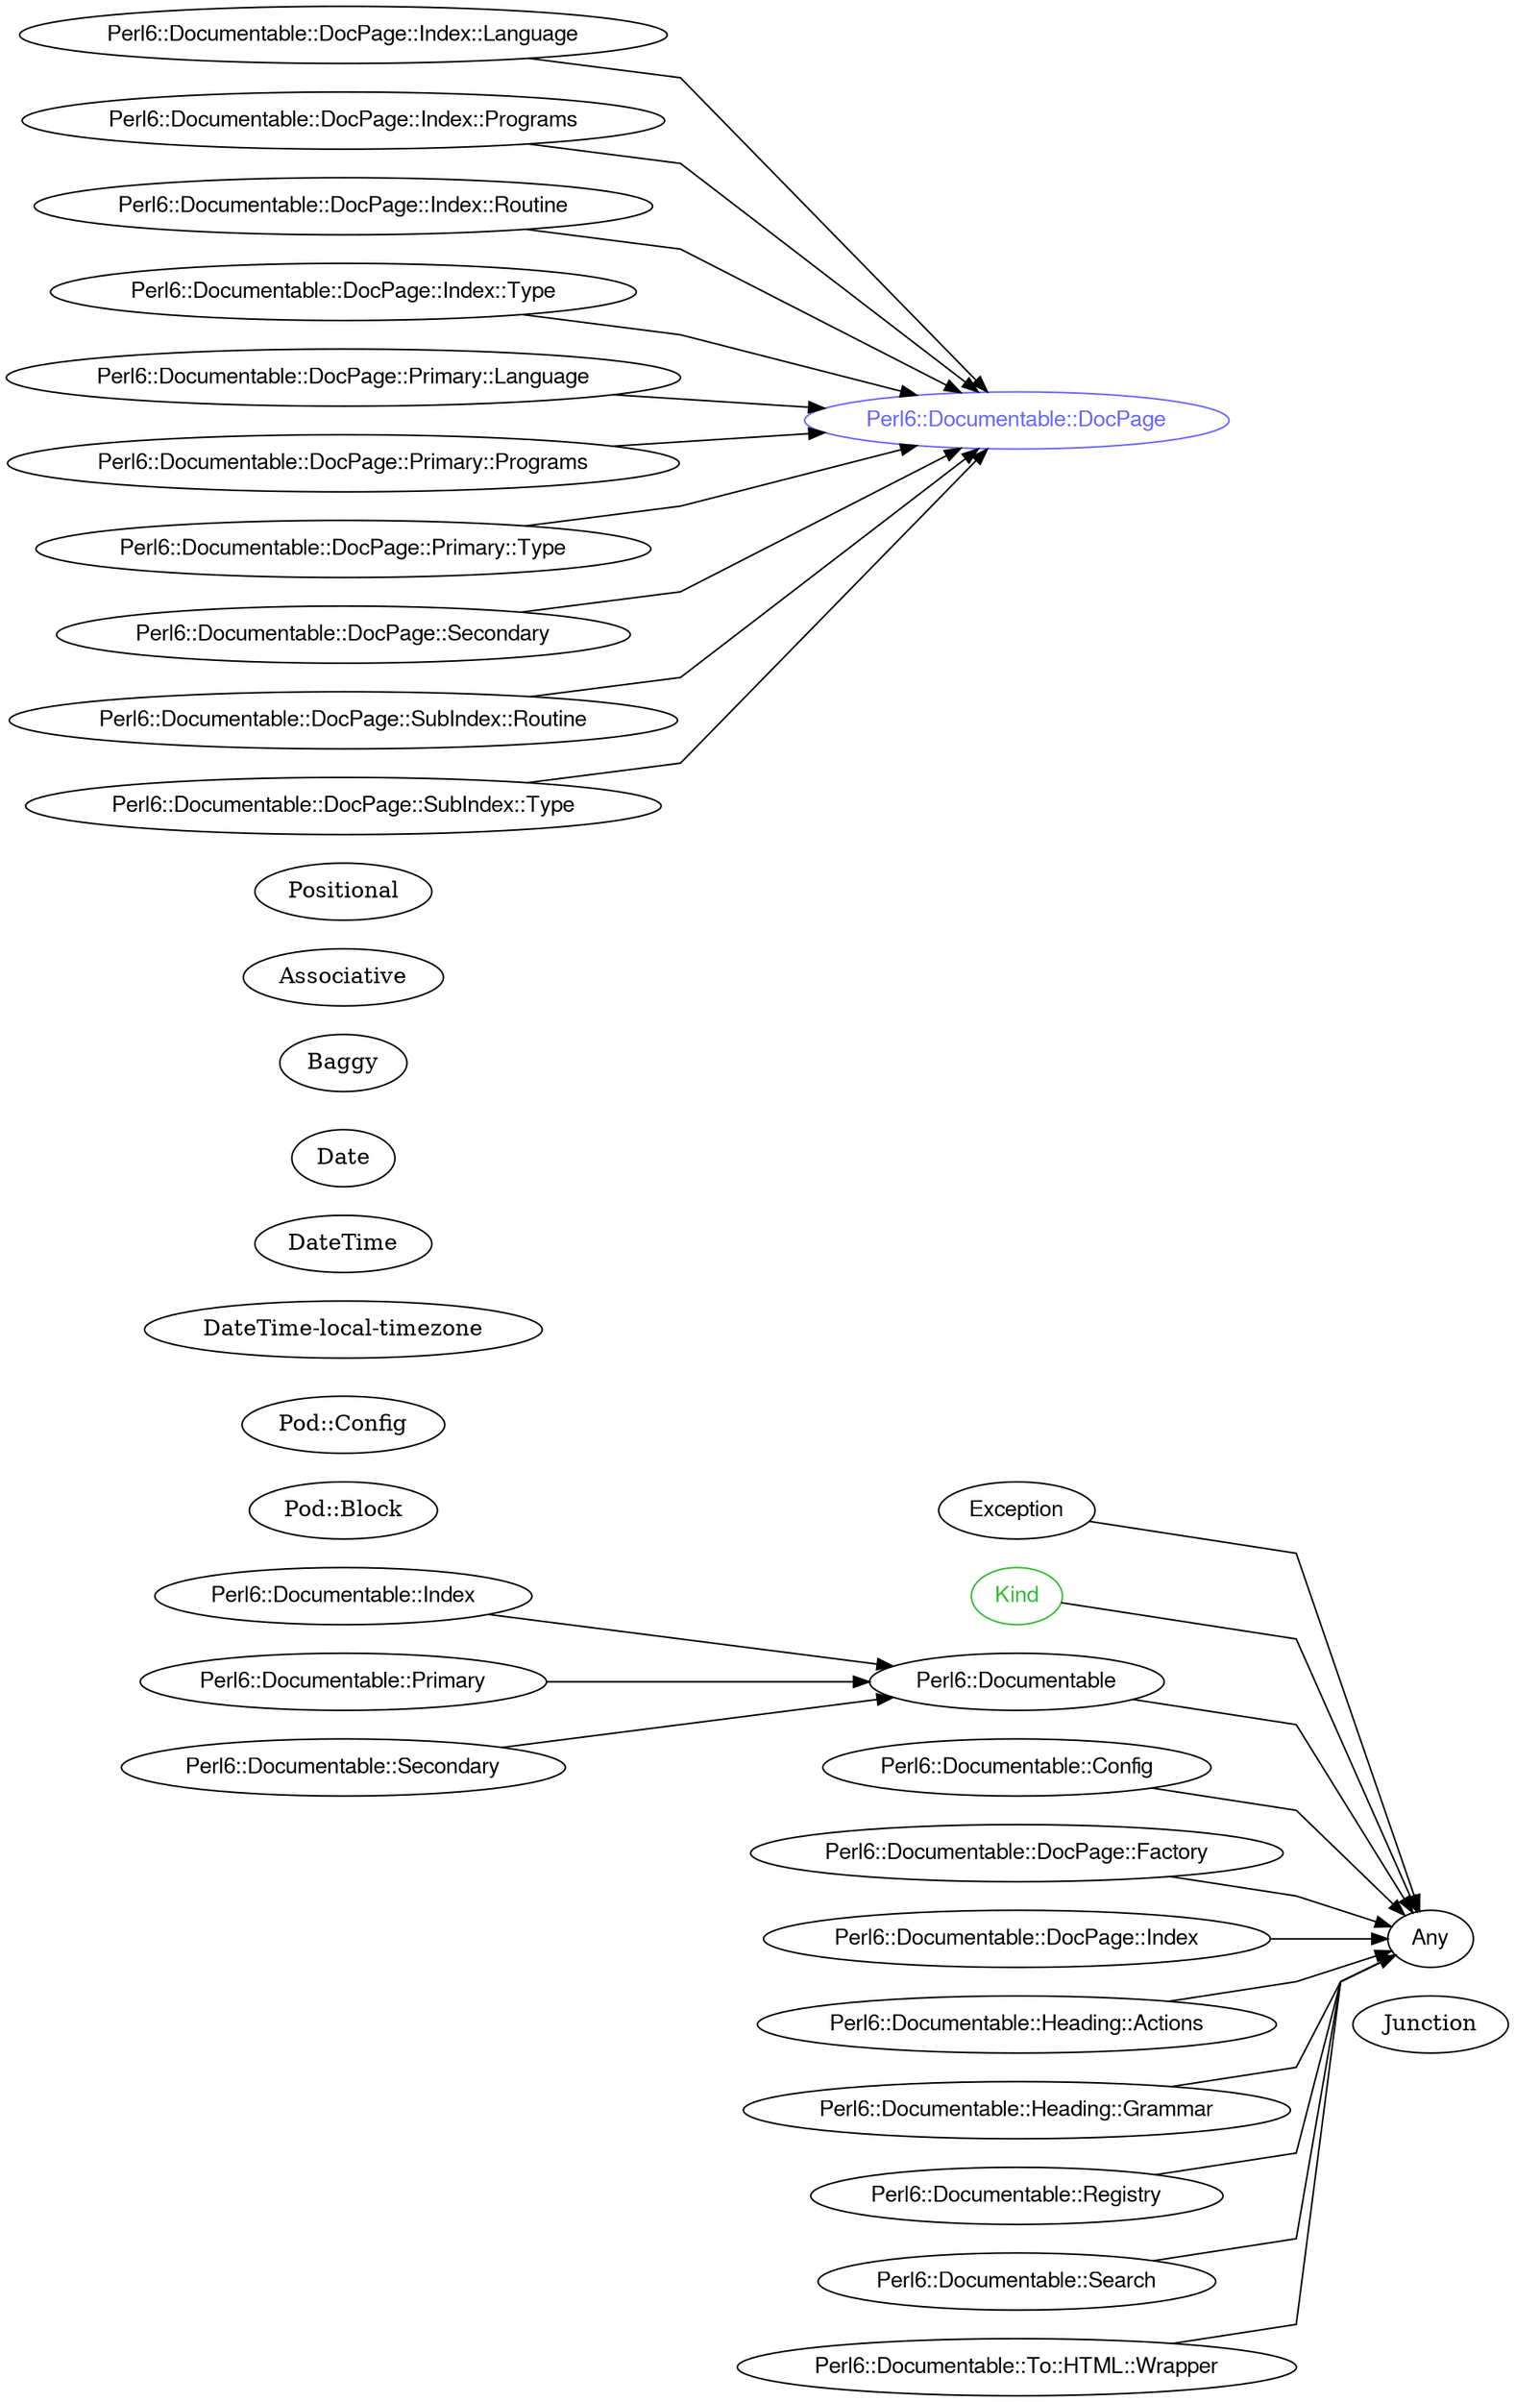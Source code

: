 digraph "perl6-type-graph" {
    rankdir=LR;
    splines=polyline;
    overlap=false; 
    // Layout hints

    subgraph "cluster: Mu children" {
        rank=same;
        style=invis;
        "Any";
        "Junction";
    }
    subgraph "cluster: Pod:: top level" {
        rank=same;
        style=invis;
        "Pod::Config";
        "Pod::Block";
    }
    subgraph "cluster: Date/time handling" {
        rank=same;
        style=invis;
        "Date";
        "DateTime";
        "DateTime-local-timezone";
    }
    subgraph "cluster: Collection roles" {
        rank=same;
        style=invis;
        "Positional";
        "Associative";
        "Baggy";
    }

    // Types
    "Any" [color="#000000", fontcolor="#000000", href="/type/Any", fontname="FreeSans"];
    "Exception" [color="#000000", fontcolor="#000000", href="/type/Exception", fontname="FreeSans"];
    "Kind" [color="#33BB33", fontcolor="#33BB33", href="/type/Kind", fontname="FreeSans"];
    "Perl6::Documentable" [color="#000000", fontcolor="#000000", href="/type/Perl6::Documentable", fontname="FreeSans"];
    "Perl6::Documentable::Config" [color="#000000", fontcolor="#000000", href="/type/Perl6::Documentable::Config", fontname="FreeSans"];
    "Perl6::Documentable::DocPage" [color="#6666FF", fontcolor="#6666FF", href="/type/Perl6::Documentable::DocPage", fontname="FreeSans"];
    "Perl6::Documentable::DocPage::Factory" [color="#000000", fontcolor="#000000", href="/type/Perl6::Documentable::DocPage::Factory", fontname="FreeSans"];
    "Perl6::Documentable::DocPage::Index" [color="#000000", fontcolor="#000000", href="/type/Perl6::Documentable::DocPage::Index", fontname="FreeSans"];
    "Perl6::Documentable::DocPage::Index::Language" [color="#000000", fontcolor="#000000", href="/type/Perl6::Documentable::DocPage::Index::Language", fontname="FreeSans"];
    "Perl6::Documentable::DocPage::Index::Programs" [color="#000000", fontcolor="#000000", href="/type/Perl6::Documentable::DocPage::Index::Programs", fontname="FreeSans"];
    "Perl6::Documentable::DocPage::Index::Routine" [color="#000000", fontcolor="#000000", href="/type/Perl6::Documentable::DocPage::Index::Routine", fontname="FreeSans"];
    "Perl6::Documentable::DocPage::Index::Type" [color="#000000", fontcolor="#000000", href="/type/Perl6::Documentable::DocPage::Index::Type", fontname="FreeSans"];
    "Perl6::Documentable::DocPage::Primary::Language" [color="#000000", fontcolor="#000000", href="/type/Perl6::Documentable::DocPage::Primary::Language", fontname="FreeSans"];
    "Perl6::Documentable::DocPage::Primary::Programs" [color="#000000", fontcolor="#000000", href="/type/Perl6::Documentable::DocPage::Primary::Programs", fontname="FreeSans"];
    "Perl6::Documentable::DocPage::Primary::Type" [color="#000000", fontcolor="#000000", href="/type/Perl6::Documentable::DocPage::Primary::Type", fontname="FreeSans"];
    "Perl6::Documentable::DocPage::Secondary" [color="#000000", fontcolor="#000000", href="/type/Perl6::Documentable::DocPage::Secondary", fontname="FreeSans"];
    "Perl6::Documentable::DocPage::SubIndex::Routine" [color="#000000", fontcolor="#000000", href="/type/Perl6::Documentable::DocPage::SubIndex::Routine", fontname="FreeSans"];
    "Perl6::Documentable::DocPage::SubIndex::Type" [color="#000000", fontcolor="#000000", href="/type/Perl6::Documentable::DocPage::SubIndex::Type", fontname="FreeSans"];
    "Perl6::Documentable::Heading::Actions" [color="#000000", fontcolor="#000000", href="/type/Perl6::Documentable::Heading::Actions", fontname="FreeSans"];
    "Perl6::Documentable::Heading::Grammar" [color="#000000", fontcolor="#000000", href="/type/Perl6::Documentable::Heading::Grammar", fontname="FreeSans"];
    "Perl6::Documentable::Index" [color="#000000", fontcolor="#000000", href="/type/Perl6::Documentable::Index", fontname="FreeSans"];
    "Perl6::Documentable::Primary" [color="#000000", fontcolor="#000000", href="/type/Perl6::Documentable::Primary", fontname="FreeSans"];
    "Perl6::Documentable::Registry" [color="#000000", fontcolor="#000000", href="/type/Perl6::Documentable::Registry", fontname="FreeSans"];
    "Perl6::Documentable::Search" [color="#000000", fontcolor="#000000", href="/type/Perl6::Documentable::Search", fontname="FreeSans"];
    "Perl6::Documentable::Secondary" [color="#000000", fontcolor="#000000", href="/type/Perl6::Documentable::Secondary", fontname="FreeSans"];
    "Perl6::Documentable::To::HTML::Wrapper" [color="#000000", fontcolor="#000000", href="/type/Perl6::Documentable::To::HTML::Wrapper", fontname="FreeSans"];

    // Superclasses
    "Exception" -> "Any" [color="#000000"];
    "Kind" -> "Any" [color="#000000"];
    "Perl6::Documentable" -> "Any" [color="#000000"];
    "Perl6::Documentable::Config" -> "Any" [color="#000000"];
    "Perl6::Documentable::DocPage::Factory" -> "Any" [color="#000000"];
    "Perl6::Documentable::DocPage::Index" -> "Any" [color="#000000"];
    "Perl6::Documentable::DocPage::Index::Language" -> "Perl6::Documentable::DocPage" [color="#000000"];
    "Perl6::Documentable::DocPage::Index::Programs" -> "Perl6::Documentable::DocPage" [color="#000000"];
    "Perl6::Documentable::DocPage::Index::Routine" -> "Perl6::Documentable::DocPage" [color="#000000"];
    "Perl6::Documentable::DocPage::Index::Type" -> "Perl6::Documentable::DocPage" [color="#000000"];
    "Perl6::Documentable::DocPage::Primary::Language" -> "Perl6::Documentable::DocPage" [color="#000000"];
    "Perl6::Documentable::DocPage::Primary::Programs" -> "Perl6::Documentable::DocPage" [color="#000000"];
    "Perl6::Documentable::DocPage::Primary::Type" -> "Perl6::Documentable::DocPage" [color="#000000"];
    "Perl6::Documentable::DocPage::Secondary" -> "Perl6::Documentable::DocPage" [color="#000000"];
    "Perl6::Documentable::DocPage::SubIndex::Routine" -> "Perl6::Documentable::DocPage" [color="#000000"];
    "Perl6::Documentable::DocPage::SubIndex::Type" -> "Perl6::Documentable::DocPage" [color="#000000"];
    "Perl6::Documentable::Heading::Actions" -> "Any" [color="#000000"];
    "Perl6::Documentable::Heading::Grammar" -> "Any" [color="#000000"];
    "Perl6::Documentable::Index" -> "Perl6::Documentable" [color="#000000"];
    "Perl6::Documentable::Primary" -> "Perl6::Documentable" [color="#000000"];
    "Perl6::Documentable::Registry" -> "Any" [color="#000000"];
    "Perl6::Documentable::Search" -> "Any" [color="#000000"];
    "Perl6::Documentable::Secondary" -> "Perl6::Documentable" [color="#000000"];
    "Perl6::Documentable::To::HTML::Wrapper" -> "Any" [color="#000000"];

    // Roles
}
